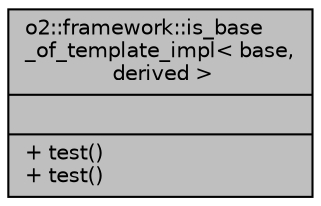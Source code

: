 digraph "o2::framework::is_base_of_template_impl&lt; base, derived &gt;"
{
 // INTERACTIVE_SVG=YES
  bgcolor="transparent";
  edge [fontname="Helvetica",fontsize="10",labelfontname="Helvetica",labelfontsize="10"];
  node [fontname="Helvetica",fontsize="10",shape=record];
  Node1 [label="{o2::framework::is_base\l_of_template_impl\< base,\l derived \>\n||+ test()\l+ test()\l}",height=0.2,width=0.4,color="black", fillcolor="grey75", style="filled", fontcolor="black"];
}
